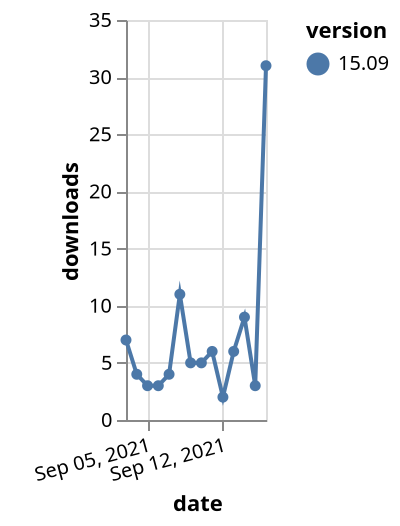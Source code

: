 {"$schema": "https://vega.github.io/schema/vega-lite/v5.json", "description": "A simple bar chart with embedded data.", "data": {"values": [{"date": "2021-09-03", "total": 18279, "delta": 7, "version": "15.09"}, {"date": "2021-09-04", "total": 18283, "delta": 4, "version": "15.09"}, {"date": "2021-09-05", "total": 18286, "delta": 3, "version": "15.09"}, {"date": "2021-09-06", "total": 18289, "delta": 3, "version": "15.09"}, {"date": "2021-09-07", "total": 18293, "delta": 4, "version": "15.09"}, {"date": "2021-09-08", "total": 18304, "delta": 11, "version": "15.09"}, {"date": "2021-09-09", "total": 18309, "delta": 5, "version": "15.09"}, {"date": "2021-09-10", "total": 18314, "delta": 5, "version": "15.09"}, {"date": "2021-09-11", "total": 18320, "delta": 6, "version": "15.09"}, {"date": "2021-09-12", "total": 18322, "delta": 2, "version": "15.09"}, {"date": "2021-09-13", "total": 18328, "delta": 6, "version": "15.09"}, {"date": "2021-09-14", "total": 18337, "delta": 9, "version": "15.09"}, {"date": "2021-09-15", "total": 18340, "delta": 3, "version": "15.09"}, {"date": "2021-09-16", "total": 18371, "delta": 31, "version": "15.09"}]}, "width": "container", "mark": {"type": "line", "point": {"filled": true}}, "encoding": {"x": {"field": "date", "type": "temporal", "timeUnit": "yearmonthdate", "title": "date", "axis": {"labelAngle": -15}}, "y": {"field": "delta", "type": "quantitative", "title": "downloads"}, "color": {"field": "version", "type": "nominal"}, "tooltip": {"field": "delta"}}}